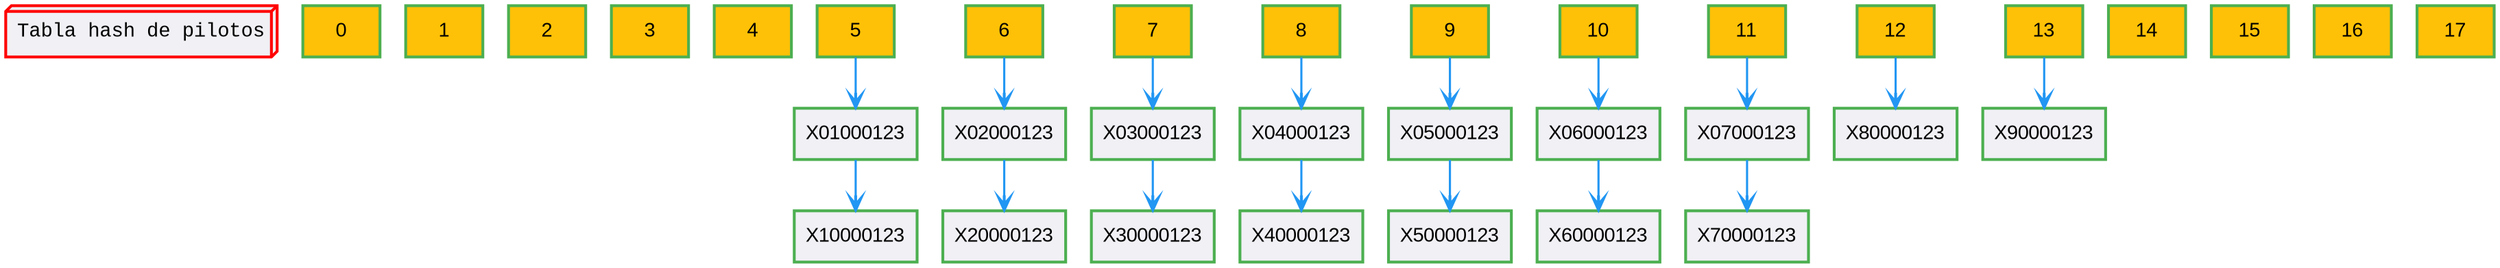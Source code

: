 digraph Hash {
rankdir=TB;
node [shape=box, style=filled, fillcolor="#f0f0f5", fontname="Arial", penwidth=2, color="#4CAF50"];
edge [color="#2196F3", penwidth=1.5, arrowhead=vee];
Titulo [fontname="Courier New", color=red shape=box3d label="Tabla hash de pilotos"];
subgraph indices {
rank=same; 0 [label="0", style=filled, fillcolor="#FFC107"];
1 [label="1", style=filled, fillcolor="#FFC107"];
2 [label="2", style=filled, fillcolor="#FFC107"];
3 [label="3", style=filled, fillcolor="#FFC107"];
4 [label="4", style=filled, fillcolor="#FFC107"];
5 [label="5", style=filled, fillcolor="#FFC107"];
6 [label="6", style=filled, fillcolor="#FFC107"];
7 [label="7", style=filled, fillcolor="#FFC107"];
8 [label="8", style=filled, fillcolor="#FFC107"];
9 [label="9", style=filled, fillcolor="#FFC107"];
10 [label="10", style=filled, fillcolor="#FFC107"];
11 [label="11", style=filled, fillcolor="#FFC107"];
12 [label="12", style=filled, fillcolor="#FFC107"];
13 [label="13", style=filled, fillcolor="#FFC107"];
14 [label="14", style=filled, fillcolor="#FFC107"];
15 [label="15", style=filled, fillcolor="#FFC107"];
16 [label="16", style=filled, fillcolor="#FFC107"];
17 [label="17", style=filled, fillcolor="#FFC107"];
}
5 -> X01000123;
X01000123 -> X10000123;
6 -> X02000123;
X02000123 -> X20000123;
7 -> X03000123;
X03000123 -> X30000123;
8 -> X04000123;
X04000123 -> X40000123;
9 -> X05000123;
X05000123 -> X50000123;
10 -> X06000123;
X06000123 -> X60000123;
11 -> X07000123;
X07000123 -> X70000123;
12 -> X80000123;
13 -> X90000123;
}
